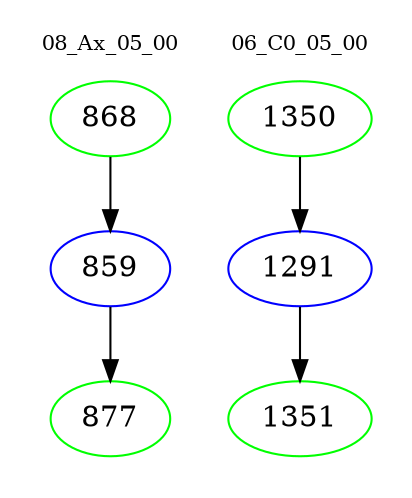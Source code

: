 digraph{
subgraph cluster_0 {
color = white
label = "08_Ax_05_00";
fontsize=10;
T0_868 [label="868", color="green"]
T0_868 -> T0_859 [color="black"]
T0_859 [label="859", color="blue"]
T0_859 -> T0_877 [color="black"]
T0_877 [label="877", color="green"]
}
subgraph cluster_1 {
color = white
label = "06_C0_05_00";
fontsize=10;
T1_1350 [label="1350", color="green"]
T1_1350 -> T1_1291 [color="black"]
T1_1291 [label="1291", color="blue"]
T1_1291 -> T1_1351 [color="black"]
T1_1351 [label="1351", color="green"]
}
}

